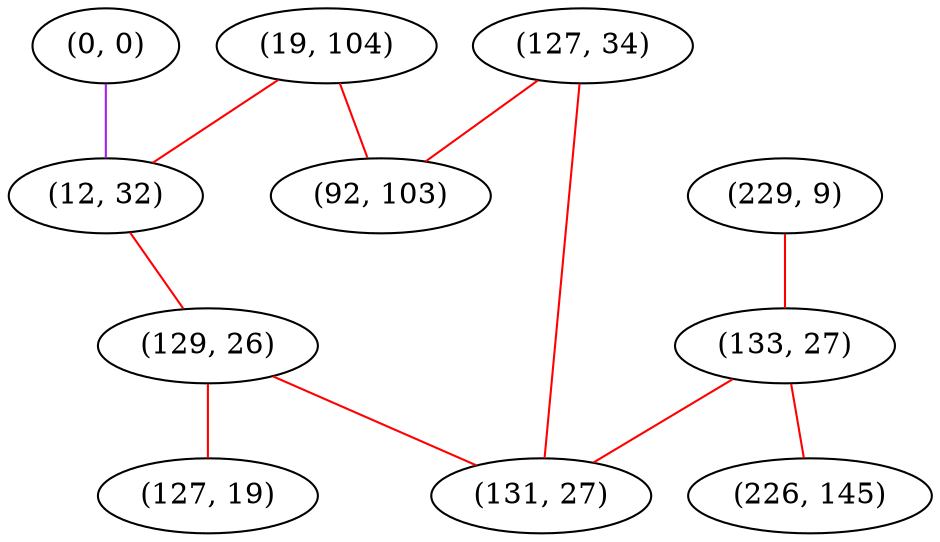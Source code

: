 graph "" {
"(19, 104)";
"(229, 9)";
"(0, 0)";
"(12, 32)";
"(129, 26)";
"(127, 19)";
"(127, 34)";
"(133, 27)";
"(92, 103)";
"(131, 27)";
"(226, 145)";
"(19, 104)" -- "(92, 103)"  [color=red, key=0, weight=1];
"(19, 104)" -- "(12, 32)"  [color=red, key=0, weight=1];
"(229, 9)" -- "(133, 27)"  [color=red, key=0, weight=1];
"(0, 0)" -- "(12, 32)"  [color=purple, key=0, weight=4];
"(12, 32)" -- "(129, 26)"  [color=red, key=0, weight=1];
"(129, 26)" -- "(127, 19)"  [color=red, key=0, weight=1];
"(129, 26)" -- "(131, 27)"  [color=red, key=0, weight=1];
"(127, 34)" -- "(92, 103)"  [color=red, key=0, weight=1];
"(127, 34)" -- "(131, 27)"  [color=red, key=0, weight=1];
"(133, 27)" -- "(131, 27)"  [color=red, key=0, weight=1];
"(133, 27)" -- "(226, 145)"  [color=red, key=0, weight=1];
}
